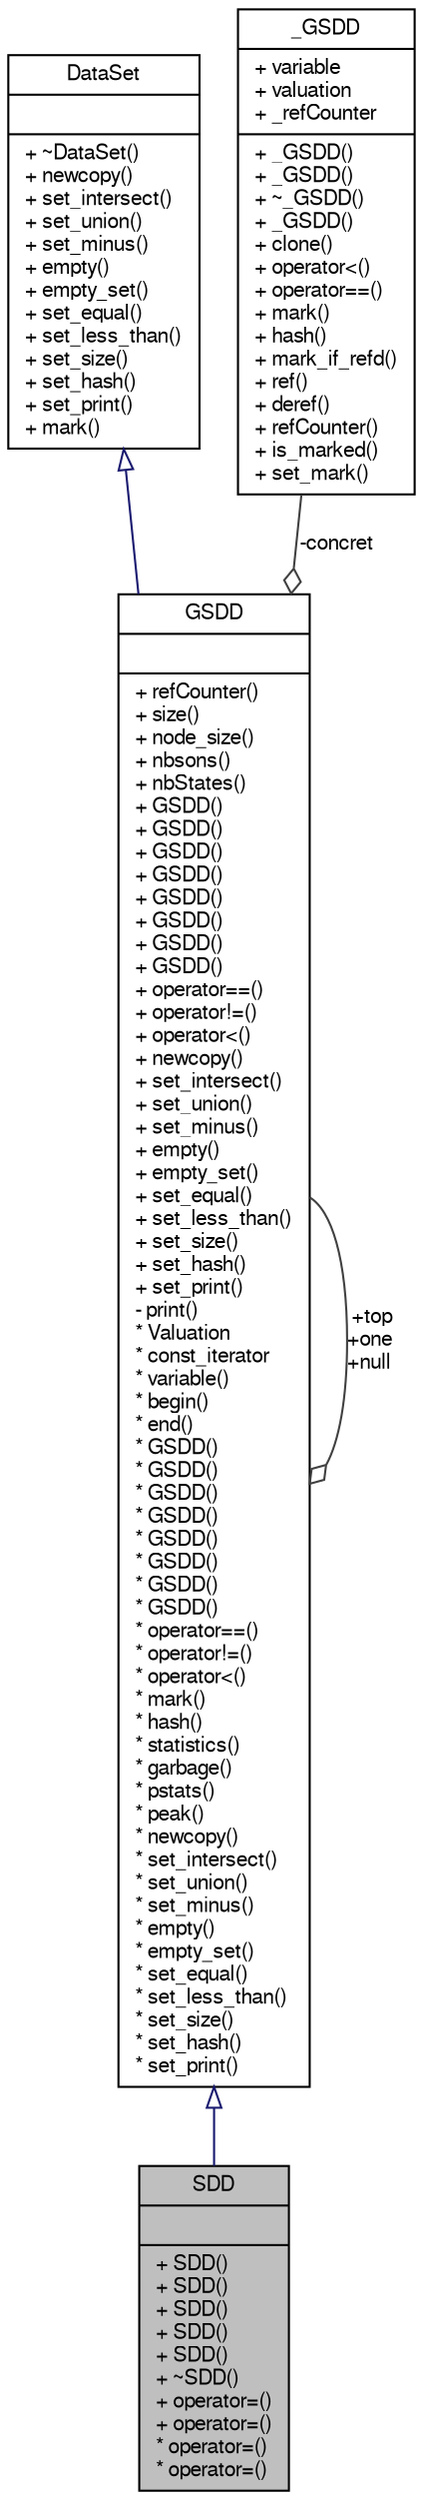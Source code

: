 digraph "SDD"
{
  edge [fontname="FreeSans",fontsize="10",labelfontname="FreeSans",labelfontsize="10"];
  node [fontname="FreeSans",fontsize="10",shape=record];
  Node1 [label="{SDD\n||+ SDD()\l+ SDD()\l+ SDD()\l+ SDD()\l+ SDD()\l+ ~SDD()\l+ operator=()\l+ operator=()\l* operator=()\l* operator=()\l}",height=0.2,width=0.4,color="black", fillcolor="grey75", style="filled" fontcolor="black"];
  Node2 -> Node1 [dir="back",color="midnightblue",fontsize="10",style="solid",arrowtail="onormal",fontname="FreeSans"];
  Node2 [label="{GSDD\n||+ refCounter()\l+ size()\l+ node_size()\l+ nbsons()\l+ nbStates()\l+ GSDD()\l+ GSDD()\l+ GSDD()\l+ GSDD()\l+ GSDD()\l+ GSDD()\l+ GSDD()\l+ GSDD()\l+ operator==()\l+ operator!=()\l+ operator\<()\l+ newcopy()\l+ set_intersect()\l+ set_union()\l+ set_minus()\l+ empty()\l+ empty_set()\l+ set_equal()\l+ set_less_than()\l+ set_size()\l+ set_hash()\l+ set_print()\l- print()\l* Valuation\l* const_iterator\l* variable()\l* begin()\l* end()\l* GSDD()\l* GSDD()\l* GSDD()\l* GSDD()\l* GSDD()\l* GSDD()\l* GSDD()\l* GSDD()\l* operator==()\l* operator!=()\l* operator\<()\l* mark()\l* hash()\l* statistics()\l* garbage()\l* pstats()\l* peak()\l* newcopy()\l* set_intersect()\l* set_union()\l* set_minus()\l* empty()\l* empty_set()\l* set_equal()\l* set_less_than()\l* set_size()\l* set_hash()\l* set_print()\l}",height=0.2,width=0.4,color="black", fillcolor="white", style="filled",URL="$classGSDD.html",tooltip="This class is the base class representing a hierarchical Set Decision Diagram. "];
  Node3 -> Node2 [dir="back",color="midnightblue",fontsize="10",style="solid",arrowtail="onormal",fontname="FreeSans"];
  Node3 [label="{DataSet\n||+ ~DataSet()\l+ newcopy()\l+ set_intersect()\l+ set_union()\l+ set_minus()\l+ empty()\l+ empty_set()\l+ set_equal()\l+ set_less_than()\l+ set_size()\l+ set_hash()\l+ set_print()\l+ mark()\l}",height=0.2,width=0.4,color="black", fillcolor="white", style="filled",URL="$classDataSet.html",tooltip="This class is an abstraction of a set of data. "];
  Node4 -> Node2 [color="grey25",fontsize="10",style="solid",label=" -concret" ,arrowhead="odiamond",fontname="FreeSans"];
  Node4 [label="{_GSDD\n|+ variable\l+ valuation\l+ _refCounter\l|+ _GSDD()\l+ _GSDD()\l+ ~_GSDD()\l+ _GSDD()\l+ clone()\l+ operator\<()\l+ operator==()\l+ mark()\l+ hash()\l+ mark_if_refd()\l+ ref()\l+ deref()\l+ refCounter()\l+ is_marked()\l+ set_mark()\l}",height=0.2,width=0.4,color="black", fillcolor="white", style="filled",URL="$class__GSDD.html"];
  Node2 -> Node2 [color="grey25",fontsize="10",style="solid",label=" +top\n+one\n+null" ,arrowhead="odiamond",fontname="FreeSans"];
}
